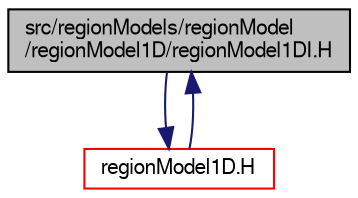 digraph "src/regionModels/regionModel/regionModel1D/regionModel1DI.H"
{
  bgcolor="transparent";
  edge [fontname="FreeSans",fontsize="10",labelfontname="FreeSans",labelfontsize="10"];
  node [fontname="FreeSans",fontsize="10",shape=record];
  Node0 [label="src/regionModels/regionModel\l/regionModel1D/regionModel1DI.H",height=0.2,width=0.4,color="black", fillcolor="grey75", style="filled", fontcolor="black"];
  Node0 -> Node1 [color="midnightblue",fontsize="10",style="solid",fontname="FreeSans"];
  Node1 [label="regionModel1D.H",height=0.2,width=0.4,color="red",URL="$a14099.html"];
  Node1 -> Node0 [color="midnightblue",fontsize="10",style="solid",fontname="FreeSans"];
}
